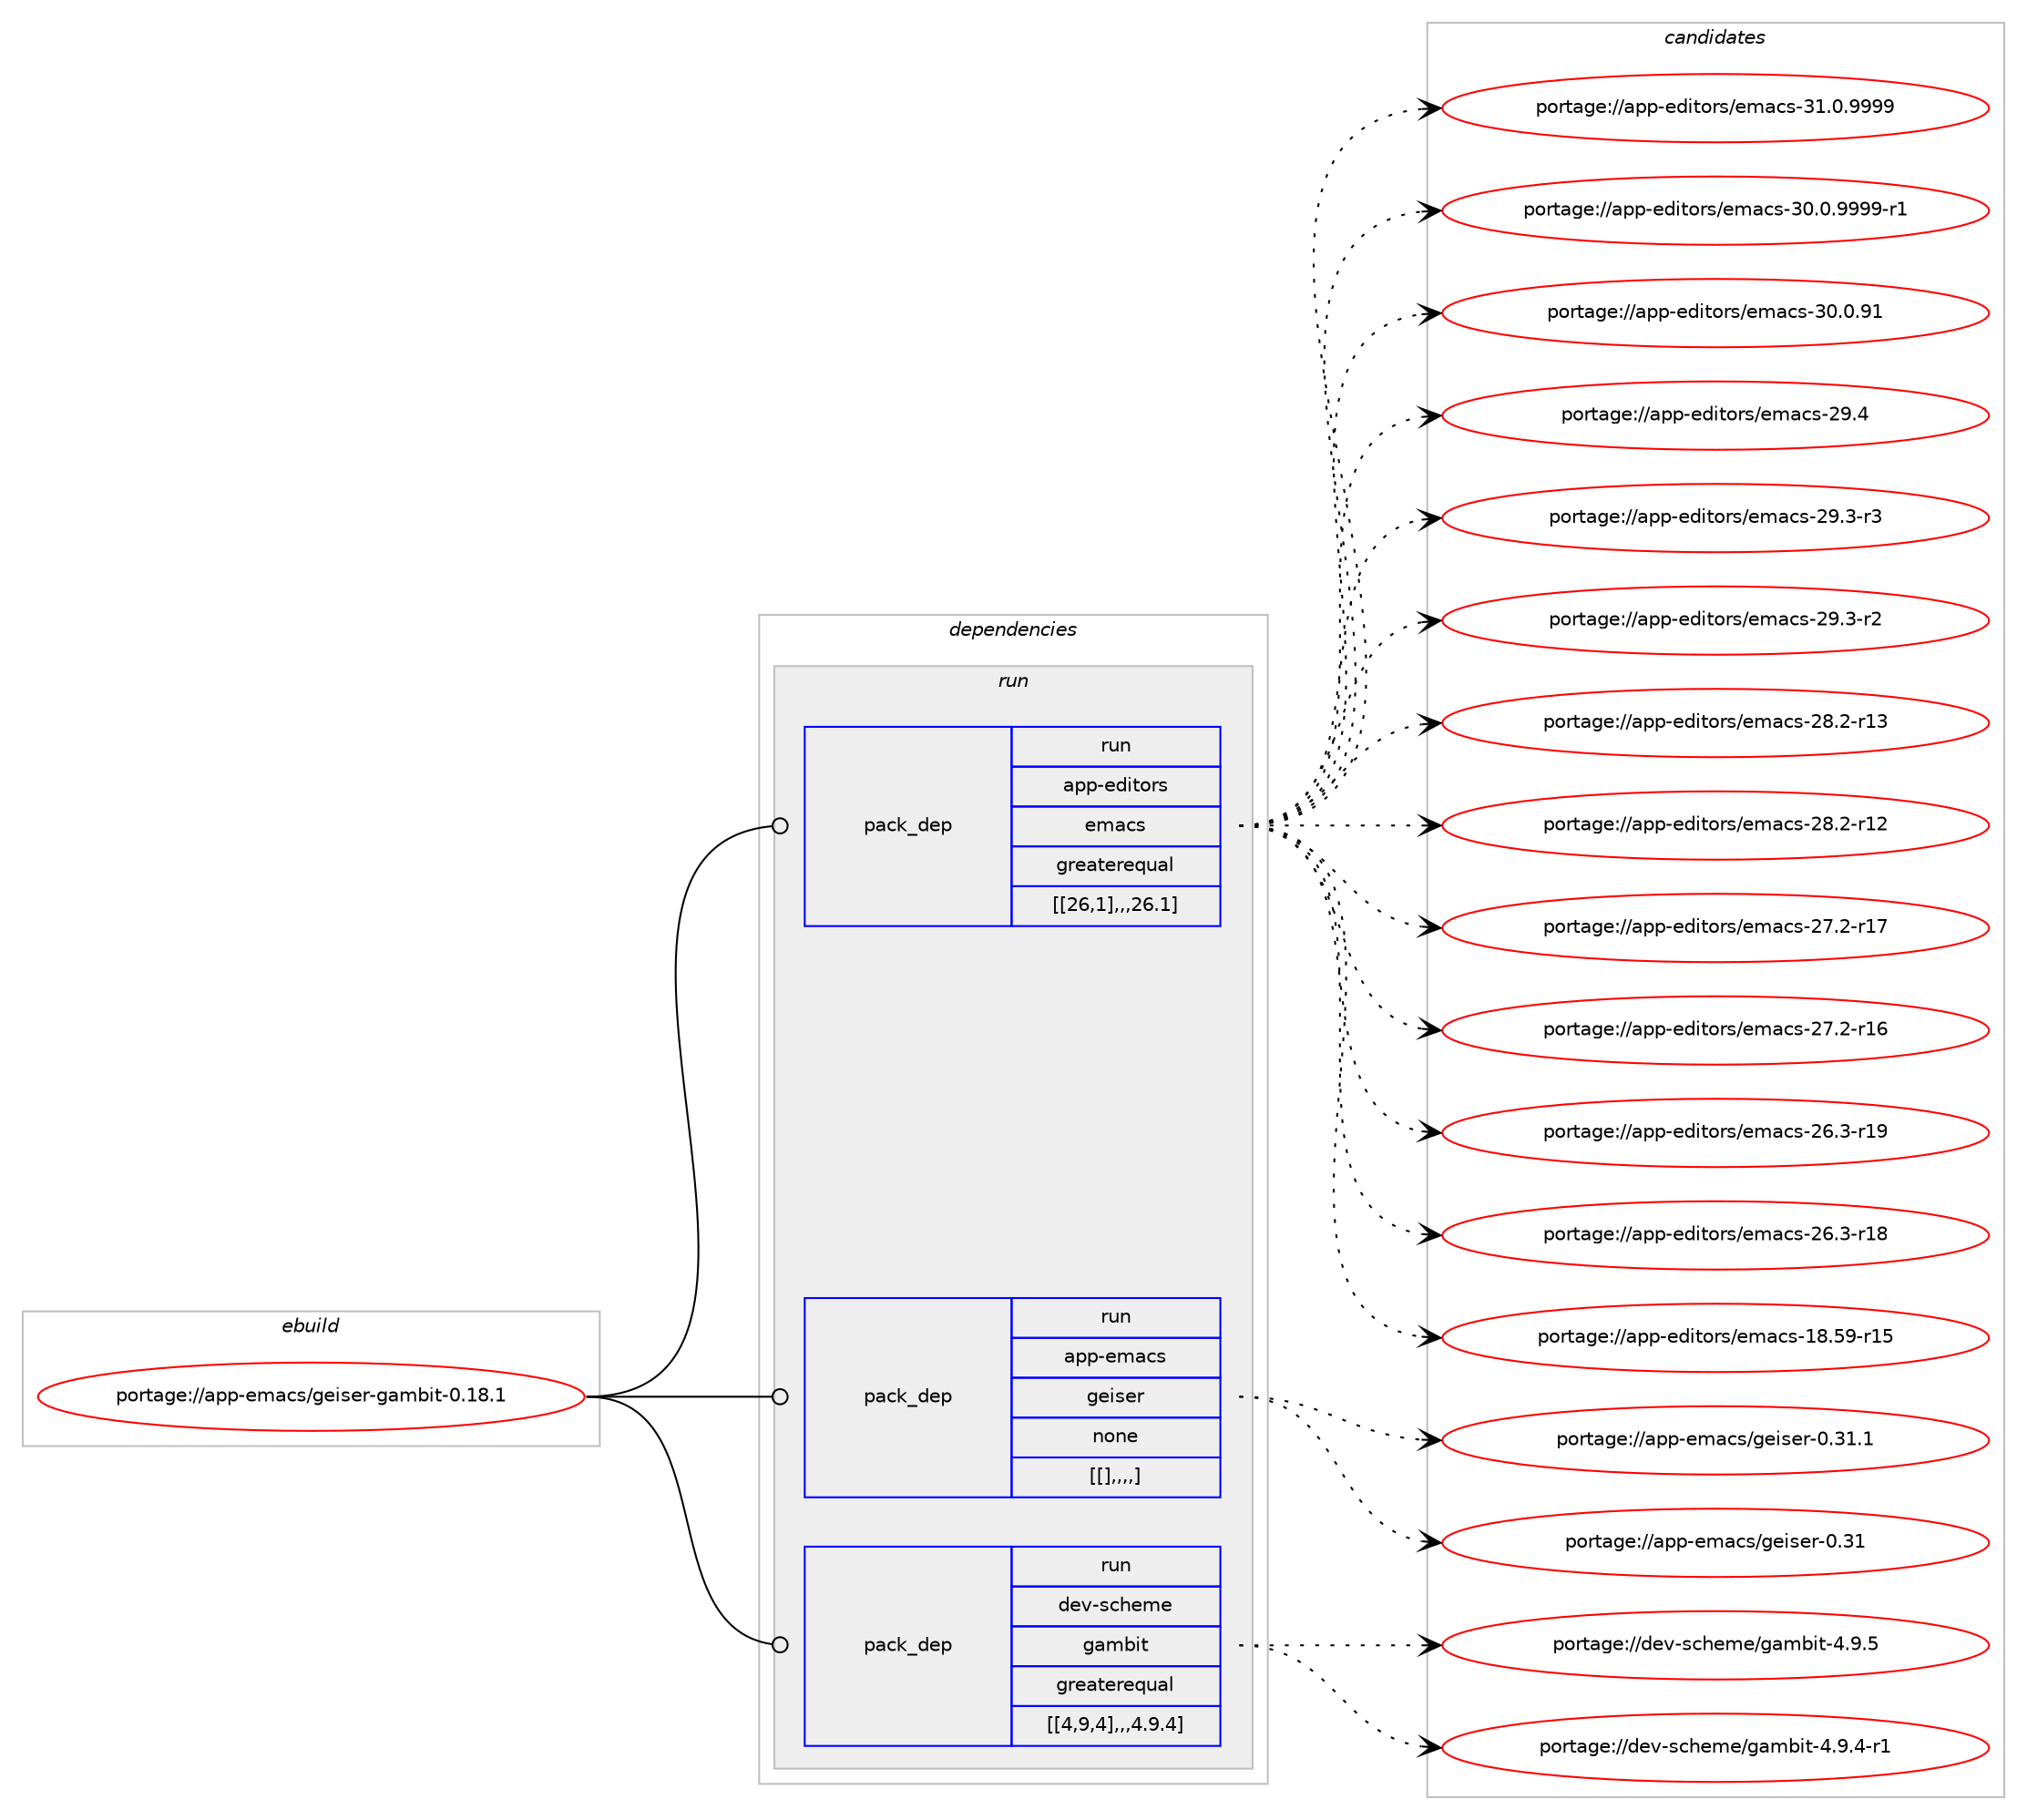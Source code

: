 digraph prolog {

# *************
# Graph options
# *************

newrank=true;
concentrate=true;
compound=true;
graph [rankdir=LR,fontname=Helvetica,fontsize=10,ranksep=1.5];#, ranksep=2.5, nodesep=0.2];
edge  [arrowhead=vee];
node  [fontname=Helvetica,fontsize=10];

# **********
# The ebuild
# **********

subgraph cluster_leftcol {
color=gray;
label=<<i>ebuild</i>>;
id [label="portage://app-emacs/geiser-gambit-0.18.1", color=red, width=4, href="../app-emacs/geiser-gambit-0.18.1.svg"];
}

# ****************
# The dependencies
# ****************

subgraph cluster_midcol {
color=gray;
label=<<i>dependencies</i>>;
subgraph cluster_compile {
fillcolor="#eeeeee";
style=filled;
label=<<i>compile</i>>;
}
subgraph cluster_compileandrun {
fillcolor="#eeeeee";
style=filled;
label=<<i>compile and run</i>>;
}
subgraph cluster_run {
fillcolor="#eeeeee";
style=filled;
label=<<i>run</i>>;
subgraph pack16619 {
dependency23171 [label=<<TABLE BORDER="0" CELLBORDER="1" CELLSPACING="0" CELLPADDING="4" WIDTH="220"><TR><TD ROWSPAN="6" CELLPADDING="30">pack_dep</TD></TR><TR><TD WIDTH="110">run</TD></TR><TR><TD>app-editors</TD></TR><TR><TD>emacs</TD></TR><TR><TD>greaterequal</TD></TR><TR><TD>[[26,1],,,26.1]</TD></TR></TABLE>>, shape=none, color=blue];
}
id:e -> dependency23171:w [weight=20,style="solid",arrowhead="odot"];
subgraph pack16620 {
dependency23172 [label=<<TABLE BORDER="0" CELLBORDER="1" CELLSPACING="0" CELLPADDING="4" WIDTH="220"><TR><TD ROWSPAN="6" CELLPADDING="30">pack_dep</TD></TR><TR><TD WIDTH="110">run</TD></TR><TR><TD>app-emacs</TD></TR><TR><TD>geiser</TD></TR><TR><TD>none</TD></TR><TR><TD>[[],,,,]</TD></TR></TABLE>>, shape=none, color=blue];
}
id:e -> dependency23172:w [weight=20,style="solid",arrowhead="odot"];
subgraph pack16621 {
dependency23173 [label=<<TABLE BORDER="0" CELLBORDER="1" CELLSPACING="0" CELLPADDING="4" WIDTH="220"><TR><TD ROWSPAN="6" CELLPADDING="30">pack_dep</TD></TR><TR><TD WIDTH="110">run</TD></TR><TR><TD>dev-scheme</TD></TR><TR><TD>gambit</TD></TR><TR><TD>greaterequal</TD></TR><TR><TD>[[4,9,4],,,4.9.4]</TD></TR></TABLE>>, shape=none, color=blue];
}
id:e -> dependency23173:w [weight=20,style="solid",arrowhead="odot"];
}
}

# **************
# The candidates
# **************

subgraph cluster_choices {
rank=same;
color=gray;
label=<<i>candidates</i>>;

subgraph choice16619 {
color=black;
nodesep=1;
choice971121124510110010511611111411547101109979911545514946484657575757 [label="portage://app-editors/emacs-31.0.9999", color=red, width=4,href="../app-editors/emacs-31.0.9999.svg"];
choice9711211245101100105116111114115471011099799115455148464846575757574511449 [label="portage://app-editors/emacs-30.0.9999-r1", color=red, width=4,href="../app-editors/emacs-30.0.9999-r1.svg"];
choice97112112451011001051161111141154710110997991154551484648465749 [label="portage://app-editors/emacs-30.0.91", color=red, width=4,href="../app-editors/emacs-30.0.91.svg"];
choice97112112451011001051161111141154710110997991154550574652 [label="portage://app-editors/emacs-29.4", color=red, width=4,href="../app-editors/emacs-29.4.svg"];
choice971121124510110010511611111411547101109979911545505746514511451 [label="portage://app-editors/emacs-29.3-r3", color=red, width=4,href="../app-editors/emacs-29.3-r3.svg"];
choice971121124510110010511611111411547101109979911545505746514511450 [label="portage://app-editors/emacs-29.3-r2", color=red, width=4,href="../app-editors/emacs-29.3-r2.svg"];
choice97112112451011001051161111141154710110997991154550564650451144951 [label="portage://app-editors/emacs-28.2-r13", color=red, width=4,href="../app-editors/emacs-28.2-r13.svg"];
choice97112112451011001051161111141154710110997991154550564650451144950 [label="portage://app-editors/emacs-28.2-r12", color=red, width=4,href="../app-editors/emacs-28.2-r12.svg"];
choice97112112451011001051161111141154710110997991154550554650451144955 [label="portage://app-editors/emacs-27.2-r17", color=red, width=4,href="../app-editors/emacs-27.2-r17.svg"];
choice97112112451011001051161111141154710110997991154550554650451144954 [label="portage://app-editors/emacs-27.2-r16", color=red, width=4,href="../app-editors/emacs-27.2-r16.svg"];
choice97112112451011001051161111141154710110997991154550544651451144957 [label="portage://app-editors/emacs-26.3-r19", color=red, width=4,href="../app-editors/emacs-26.3-r19.svg"];
choice97112112451011001051161111141154710110997991154550544651451144956 [label="portage://app-editors/emacs-26.3-r18", color=red, width=4,href="../app-editors/emacs-26.3-r18.svg"];
choice9711211245101100105116111114115471011099799115454956465357451144953 [label="portage://app-editors/emacs-18.59-r15", color=red, width=4,href="../app-editors/emacs-18.59-r15.svg"];
dependency23171:e -> choice971121124510110010511611111411547101109979911545514946484657575757:w [style=dotted,weight="100"];
dependency23171:e -> choice9711211245101100105116111114115471011099799115455148464846575757574511449:w [style=dotted,weight="100"];
dependency23171:e -> choice97112112451011001051161111141154710110997991154551484648465749:w [style=dotted,weight="100"];
dependency23171:e -> choice97112112451011001051161111141154710110997991154550574652:w [style=dotted,weight="100"];
dependency23171:e -> choice971121124510110010511611111411547101109979911545505746514511451:w [style=dotted,weight="100"];
dependency23171:e -> choice971121124510110010511611111411547101109979911545505746514511450:w [style=dotted,weight="100"];
dependency23171:e -> choice97112112451011001051161111141154710110997991154550564650451144951:w [style=dotted,weight="100"];
dependency23171:e -> choice97112112451011001051161111141154710110997991154550564650451144950:w [style=dotted,weight="100"];
dependency23171:e -> choice97112112451011001051161111141154710110997991154550554650451144955:w [style=dotted,weight="100"];
dependency23171:e -> choice97112112451011001051161111141154710110997991154550554650451144954:w [style=dotted,weight="100"];
dependency23171:e -> choice97112112451011001051161111141154710110997991154550544651451144957:w [style=dotted,weight="100"];
dependency23171:e -> choice97112112451011001051161111141154710110997991154550544651451144956:w [style=dotted,weight="100"];
dependency23171:e -> choice9711211245101100105116111114115471011099799115454956465357451144953:w [style=dotted,weight="100"];
}
subgraph choice16620 {
color=black;
nodesep=1;
choice971121124510110997991154710310110511510111445484651494649 [label="portage://app-emacs/geiser-0.31.1", color=red, width=4,href="../app-emacs/geiser-0.31.1.svg"];
choice97112112451011099799115471031011051151011144548465149 [label="portage://app-emacs/geiser-0.31", color=red, width=4,href="../app-emacs/geiser-0.31.svg"];
dependency23172:e -> choice971121124510110997991154710310110511510111445484651494649:w [style=dotted,weight="100"];
dependency23172:e -> choice97112112451011099799115471031011051151011144548465149:w [style=dotted,weight="100"];
}
subgraph choice16621 {
color=black;
nodesep=1;
choice1001011184511599104101109101471039710998105116455246574653 [label="portage://dev-scheme/gambit-4.9.5", color=red, width=4,href="../dev-scheme/gambit-4.9.5.svg"];
choice10010111845115991041011091014710397109981051164552465746524511449 [label="portage://dev-scheme/gambit-4.9.4-r1", color=red, width=4,href="../dev-scheme/gambit-4.9.4-r1.svg"];
dependency23173:e -> choice1001011184511599104101109101471039710998105116455246574653:w [style=dotted,weight="100"];
dependency23173:e -> choice10010111845115991041011091014710397109981051164552465746524511449:w [style=dotted,weight="100"];
}
}

}
